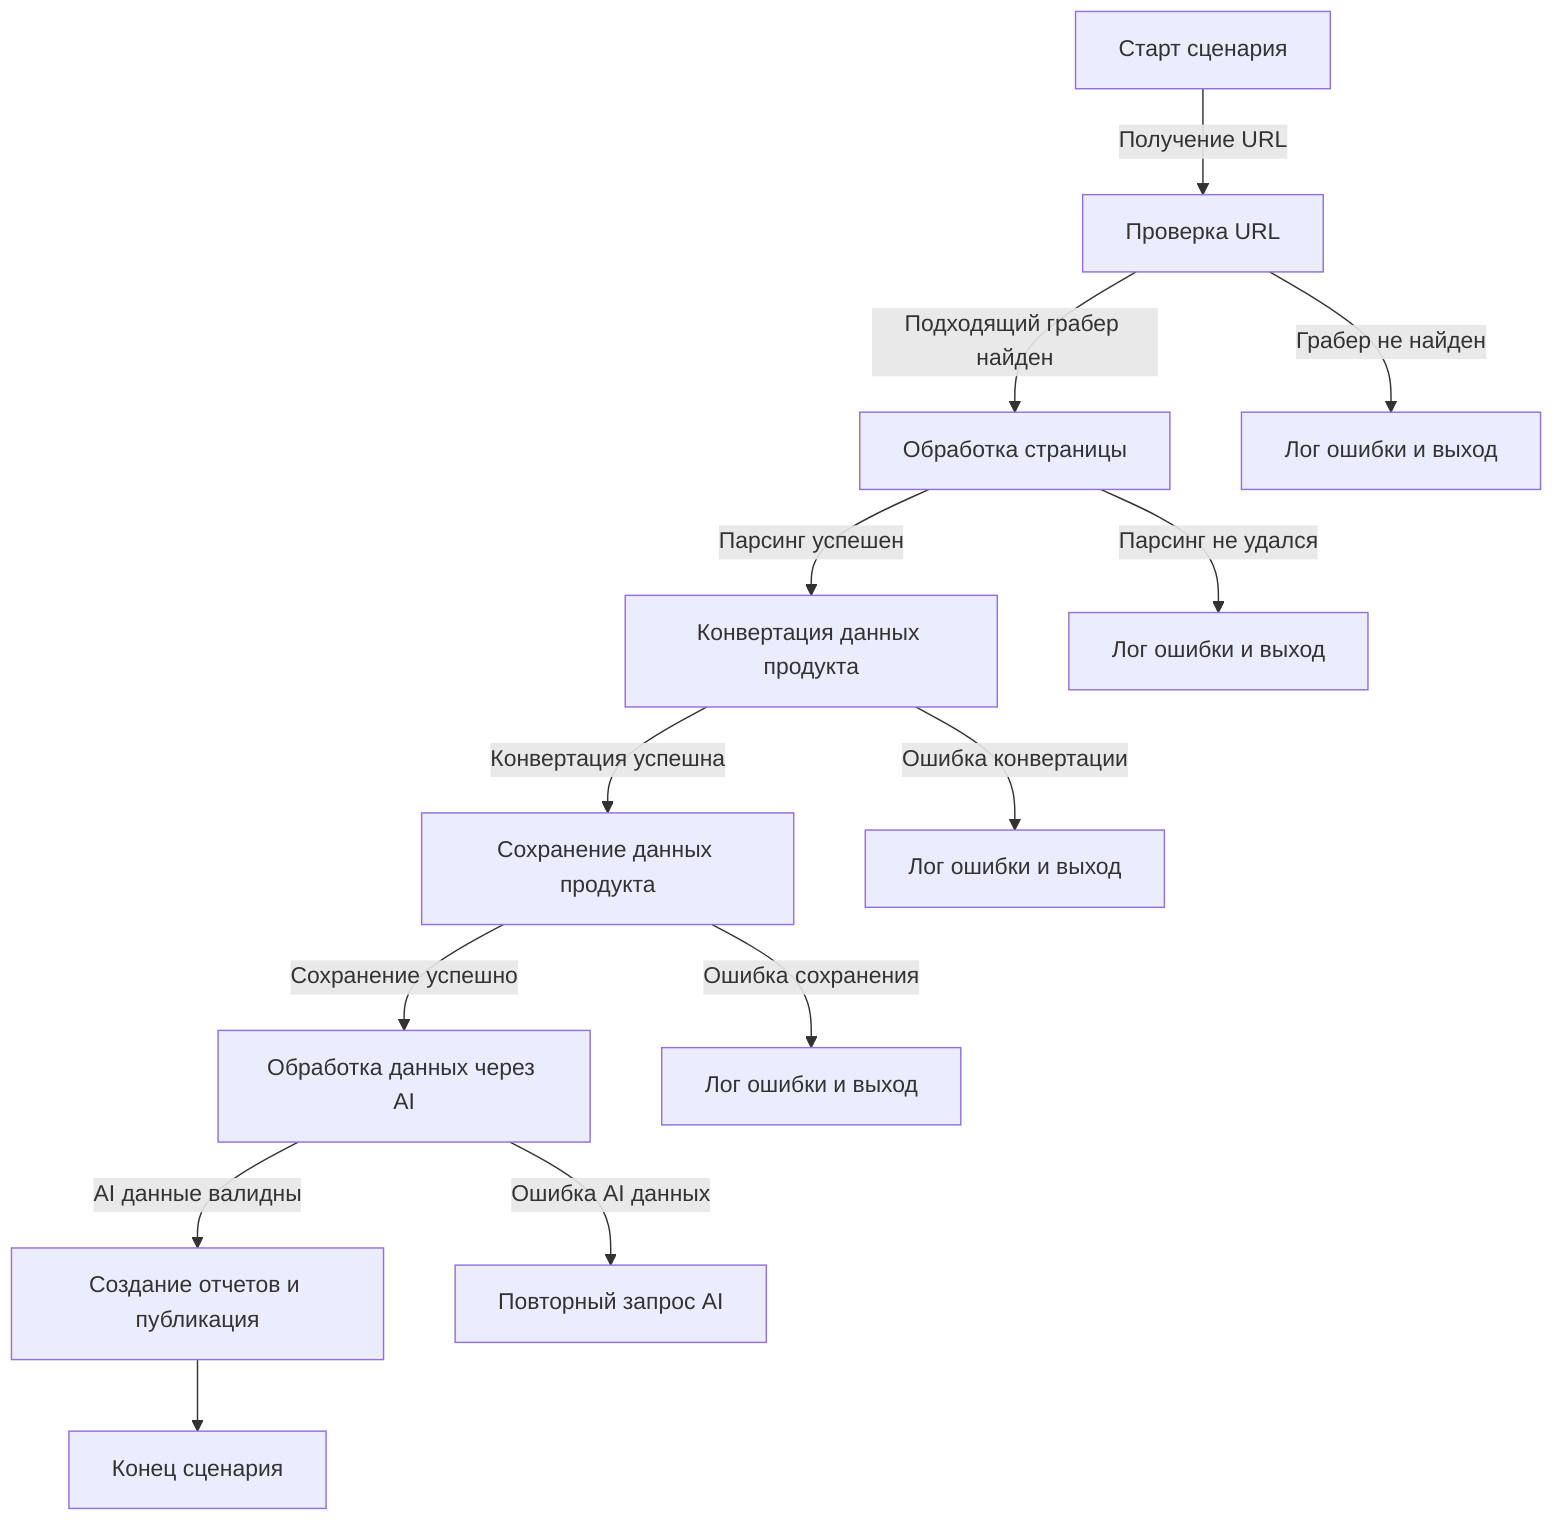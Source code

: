 graph TD
    A[Старт сценария] -->|Получение URL| B[Проверка URL]
    B -->|Подходящий грабер найден| C[Обработка страницы]
    B -->|Грабер не найден| D[Лог ошибки и выход]
    C -->|Парсинг успешен| E[Конвертация данных продукта]
    C -->|Парсинг не удался| F[Лог ошибки и выход]
    E -->|Конвертация успешна| G[Сохранение данных продукта]
    E -->|Ошибка конвертации| H[Лог ошибки и выход]
    G -->|Сохранение успешно| I[Обработка данных через AI]
    G -->|Ошибка сохранения| J[Лог ошибки и выход]
    I -->|AI данные валидны| K[Создание отчетов и публикация]
    I -->|Ошибка AI данных| L[Повторный запрос AI]
    K --> M[Конец сценария]